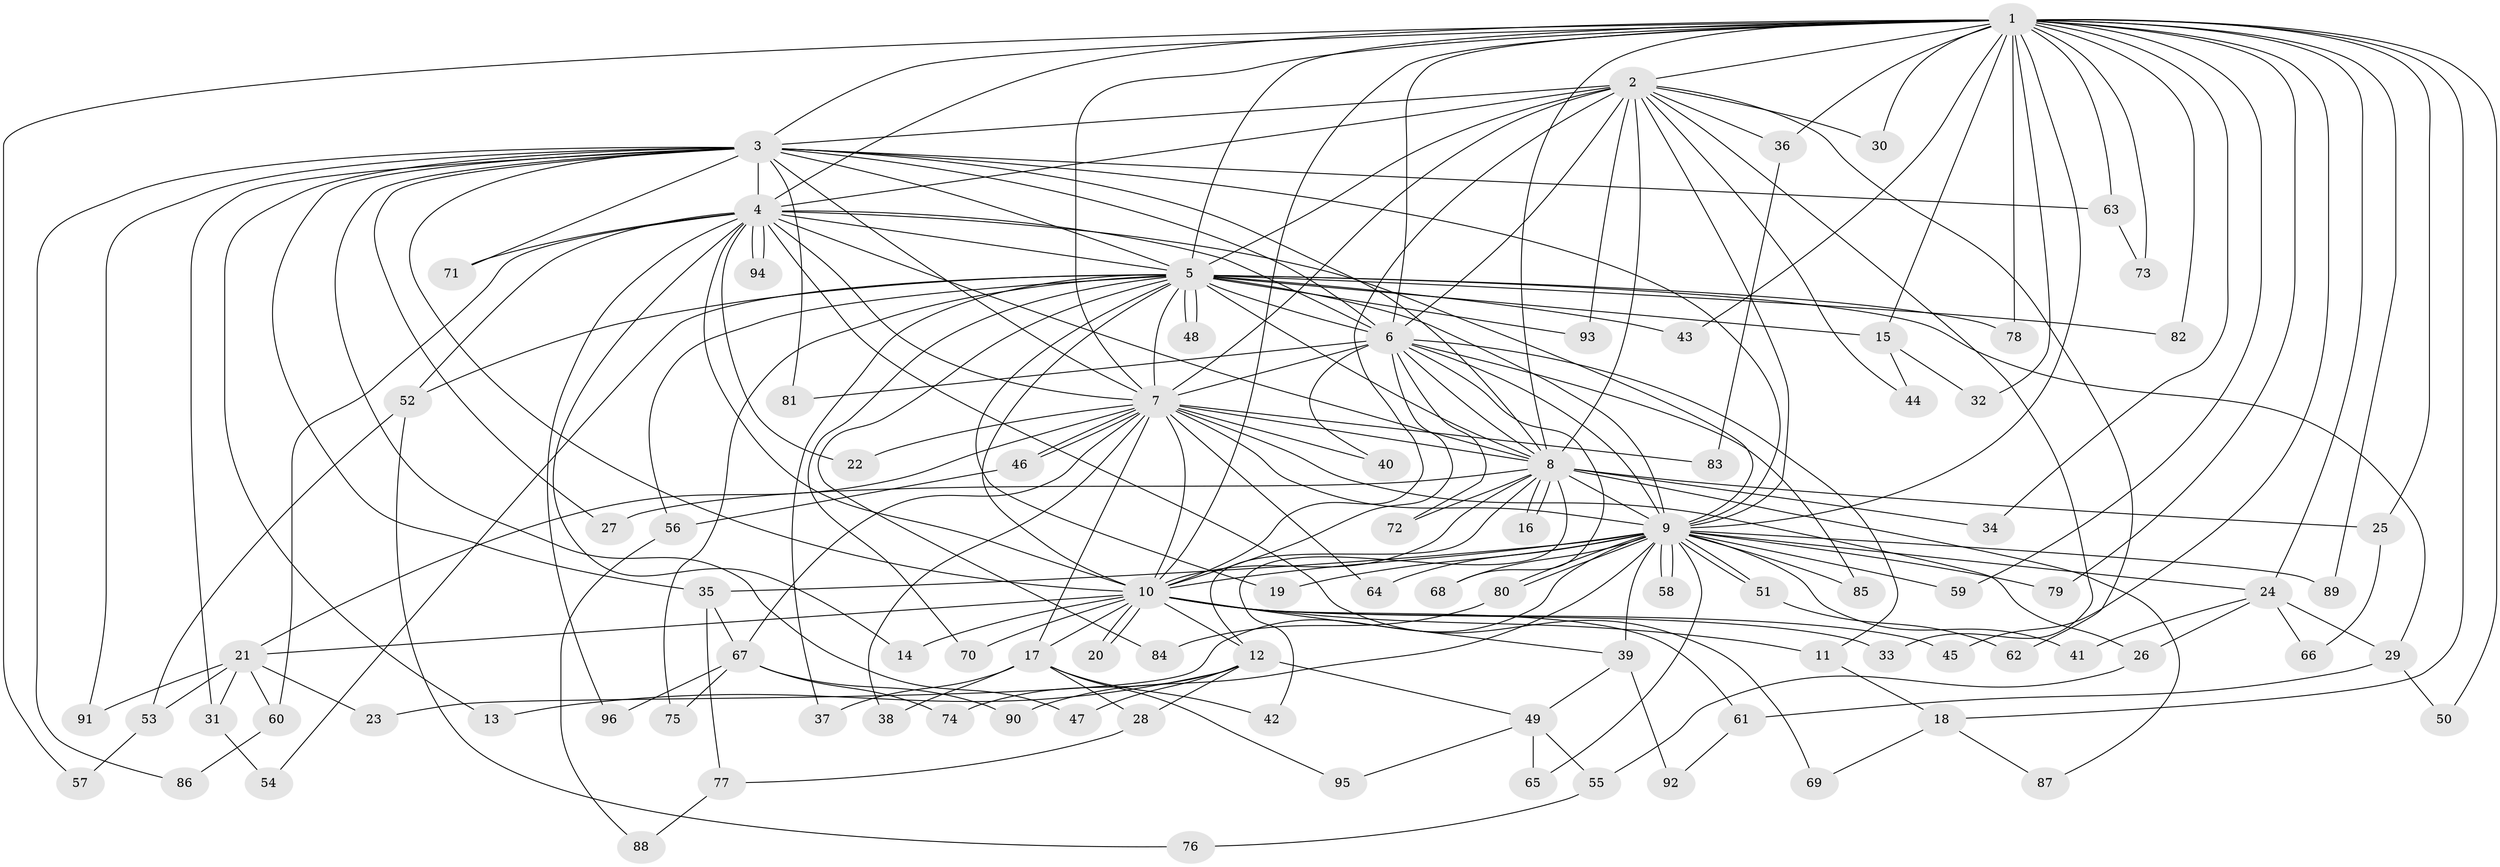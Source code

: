 // coarse degree distribution, {22: 0.02666666666666667, 23: 0.013333333333333334, 17: 0.02666666666666667, 21: 0.013333333333333334, 16: 0.013333333333333334, 25: 0.013333333333333334, 3: 0.17333333333333334, 7: 0.04, 2: 0.56, 4: 0.02666666666666667, 1: 0.04, 8: 0.013333333333333334, 5: 0.02666666666666667, 6: 0.013333333333333334}
// Generated by graph-tools (version 1.1) at 2025/51/02/27/25 19:51:43]
// undirected, 96 vertices, 217 edges
graph export_dot {
graph [start="1"]
  node [color=gray90,style=filled];
  1;
  2;
  3;
  4;
  5;
  6;
  7;
  8;
  9;
  10;
  11;
  12;
  13;
  14;
  15;
  16;
  17;
  18;
  19;
  20;
  21;
  22;
  23;
  24;
  25;
  26;
  27;
  28;
  29;
  30;
  31;
  32;
  33;
  34;
  35;
  36;
  37;
  38;
  39;
  40;
  41;
  42;
  43;
  44;
  45;
  46;
  47;
  48;
  49;
  50;
  51;
  52;
  53;
  54;
  55;
  56;
  57;
  58;
  59;
  60;
  61;
  62;
  63;
  64;
  65;
  66;
  67;
  68;
  69;
  70;
  71;
  72;
  73;
  74;
  75;
  76;
  77;
  78;
  79;
  80;
  81;
  82;
  83;
  84;
  85;
  86;
  87;
  88;
  89;
  90;
  91;
  92;
  93;
  94;
  95;
  96;
  1 -- 2;
  1 -- 3;
  1 -- 4;
  1 -- 5;
  1 -- 6;
  1 -- 7;
  1 -- 8;
  1 -- 9;
  1 -- 10;
  1 -- 15;
  1 -- 18;
  1 -- 24;
  1 -- 25;
  1 -- 30;
  1 -- 32;
  1 -- 34;
  1 -- 36;
  1 -- 43;
  1 -- 45;
  1 -- 50;
  1 -- 57;
  1 -- 59;
  1 -- 63;
  1 -- 73;
  1 -- 78;
  1 -- 79;
  1 -- 82;
  1 -- 89;
  2 -- 3;
  2 -- 4;
  2 -- 5;
  2 -- 6;
  2 -- 7;
  2 -- 8;
  2 -- 9;
  2 -- 10;
  2 -- 30;
  2 -- 33;
  2 -- 36;
  2 -- 44;
  2 -- 62;
  2 -- 93;
  3 -- 4;
  3 -- 5;
  3 -- 6;
  3 -- 7;
  3 -- 8;
  3 -- 9;
  3 -- 10;
  3 -- 13;
  3 -- 27;
  3 -- 31;
  3 -- 35;
  3 -- 47;
  3 -- 63;
  3 -- 71;
  3 -- 81;
  3 -- 86;
  3 -- 91;
  4 -- 5;
  4 -- 6;
  4 -- 7;
  4 -- 8;
  4 -- 9;
  4 -- 10;
  4 -- 14;
  4 -- 22;
  4 -- 52;
  4 -- 60;
  4 -- 69;
  4 -- 71;
  4 -- 94;
  4 -- 94;
  4 -- 96;
  5 -- 6;
  5 -- 7;
  5 -- 8;
  5 -- 9;
  5 -- 10;
  5 -- 15;
  5 -- 19;
  5 -- 29;
  5 -- 37;
  5 -- 43;
  5 -- 48;
  5 -- 48;
  5 -- 52;
  5 -- 54;
  5 -- 56;
  5 -- 70;
  5 -- 75;
  5 -- 78;
  5 -- 82;
  5 -- 84;
  5 -- 93;
  6 -- 7;
  6 -- 8;
  6 -- 9;
  6 -- 10;
  6 -- 11;
  6 -- 40;
  6 -- 68;
  6 -- 72;
  6 -- 81;
  6 -- 85;
  7 -- 8;
  7 -- 9;
  7 -- 10;
  7 -- 17;
  7 -- 21;
  7 -- 22;
  7 -- 26;
  7 -- 38;
  7 -- 40;
  7 -- 46;
  7 -- 46;
  7 -- 64;
  7 -- 67;
  7 -- 83;
  8 -- 9;
  8 -- 10;
  8 -- 12;
  8 -- 16;
  8 -- 16;
  8 -- 25;
  8 -- 27;
  8 -- 34;
  8 -- 42;
  8 -- 72;
  8 -- 87;
  9 -- 10;
  9 -- 19;
  9 -- 23;
  9 -- 24;
  9 -- 35;
  9 -- 39;
  9 -- 41;
  9 -- 51;
  9 -- 51;
  9 -- 58;
  9 -- 58;
  9 -- 59;
  9 -- 64;
  9 -- 65;
  9 -- 68;
  9 -- 79;
  9 -- 80;
  9 -- 80;
  9 -- 85;
  9 -- 89;
  9 -- 90;
  10 -- 11;
  10 -- 12;
  10 -- 14;
  10 -- 17;
  10 -- 20;
  10 -- 20;
  10 -- 21;
  10 -- 33;
  10 -- 39;
  10 -- 45;
  10 -- 61;
  10 -- 70;
  11 -- 18;
  12 -- 13;
  12 -- 28;
  12 -- 47;
  12 -- 49;
  12 -- 74;
  15 -- 32;
  15 -- 44;
  17 -- 28;
  17 -- 37;
  17 -- 38;
  17 -- 42;
  17 -- 95;
  18 -- 69;
  18 -- 87;
  21 -- 23;
  21 -- 31;
  21 -- 53;
  21 -- 60;
  21 -- 91;
  24 -- 26;
  24 -- 29;
  24 -- 41;
  24 -- 66;
  25 -- 66;
  26 -- 55;
  28 -- 77;
  29 -- 50;
  29 -- 61;
  31 -- 54;
  35 -- 67;
  35 -- 77;
  36 -- 83;
  39 -- 49;
  39 -- 92;
  46 -- 56;
  49 -- 55;
  49 -- 65;
  49 -- 95;
  51 -- 62;
  52 -- 53;
  52 -- 76;
  53 -- 57;
  55 -- 76;
  56 -- 88;
  60 -- 86;
  61 -- 92;
  63 -- 73;
  67 -- 74;
  67 -- 75;
  67 -- 90;
  67 -- 96;
  77 -- 88;
  80 -- 84;
}
